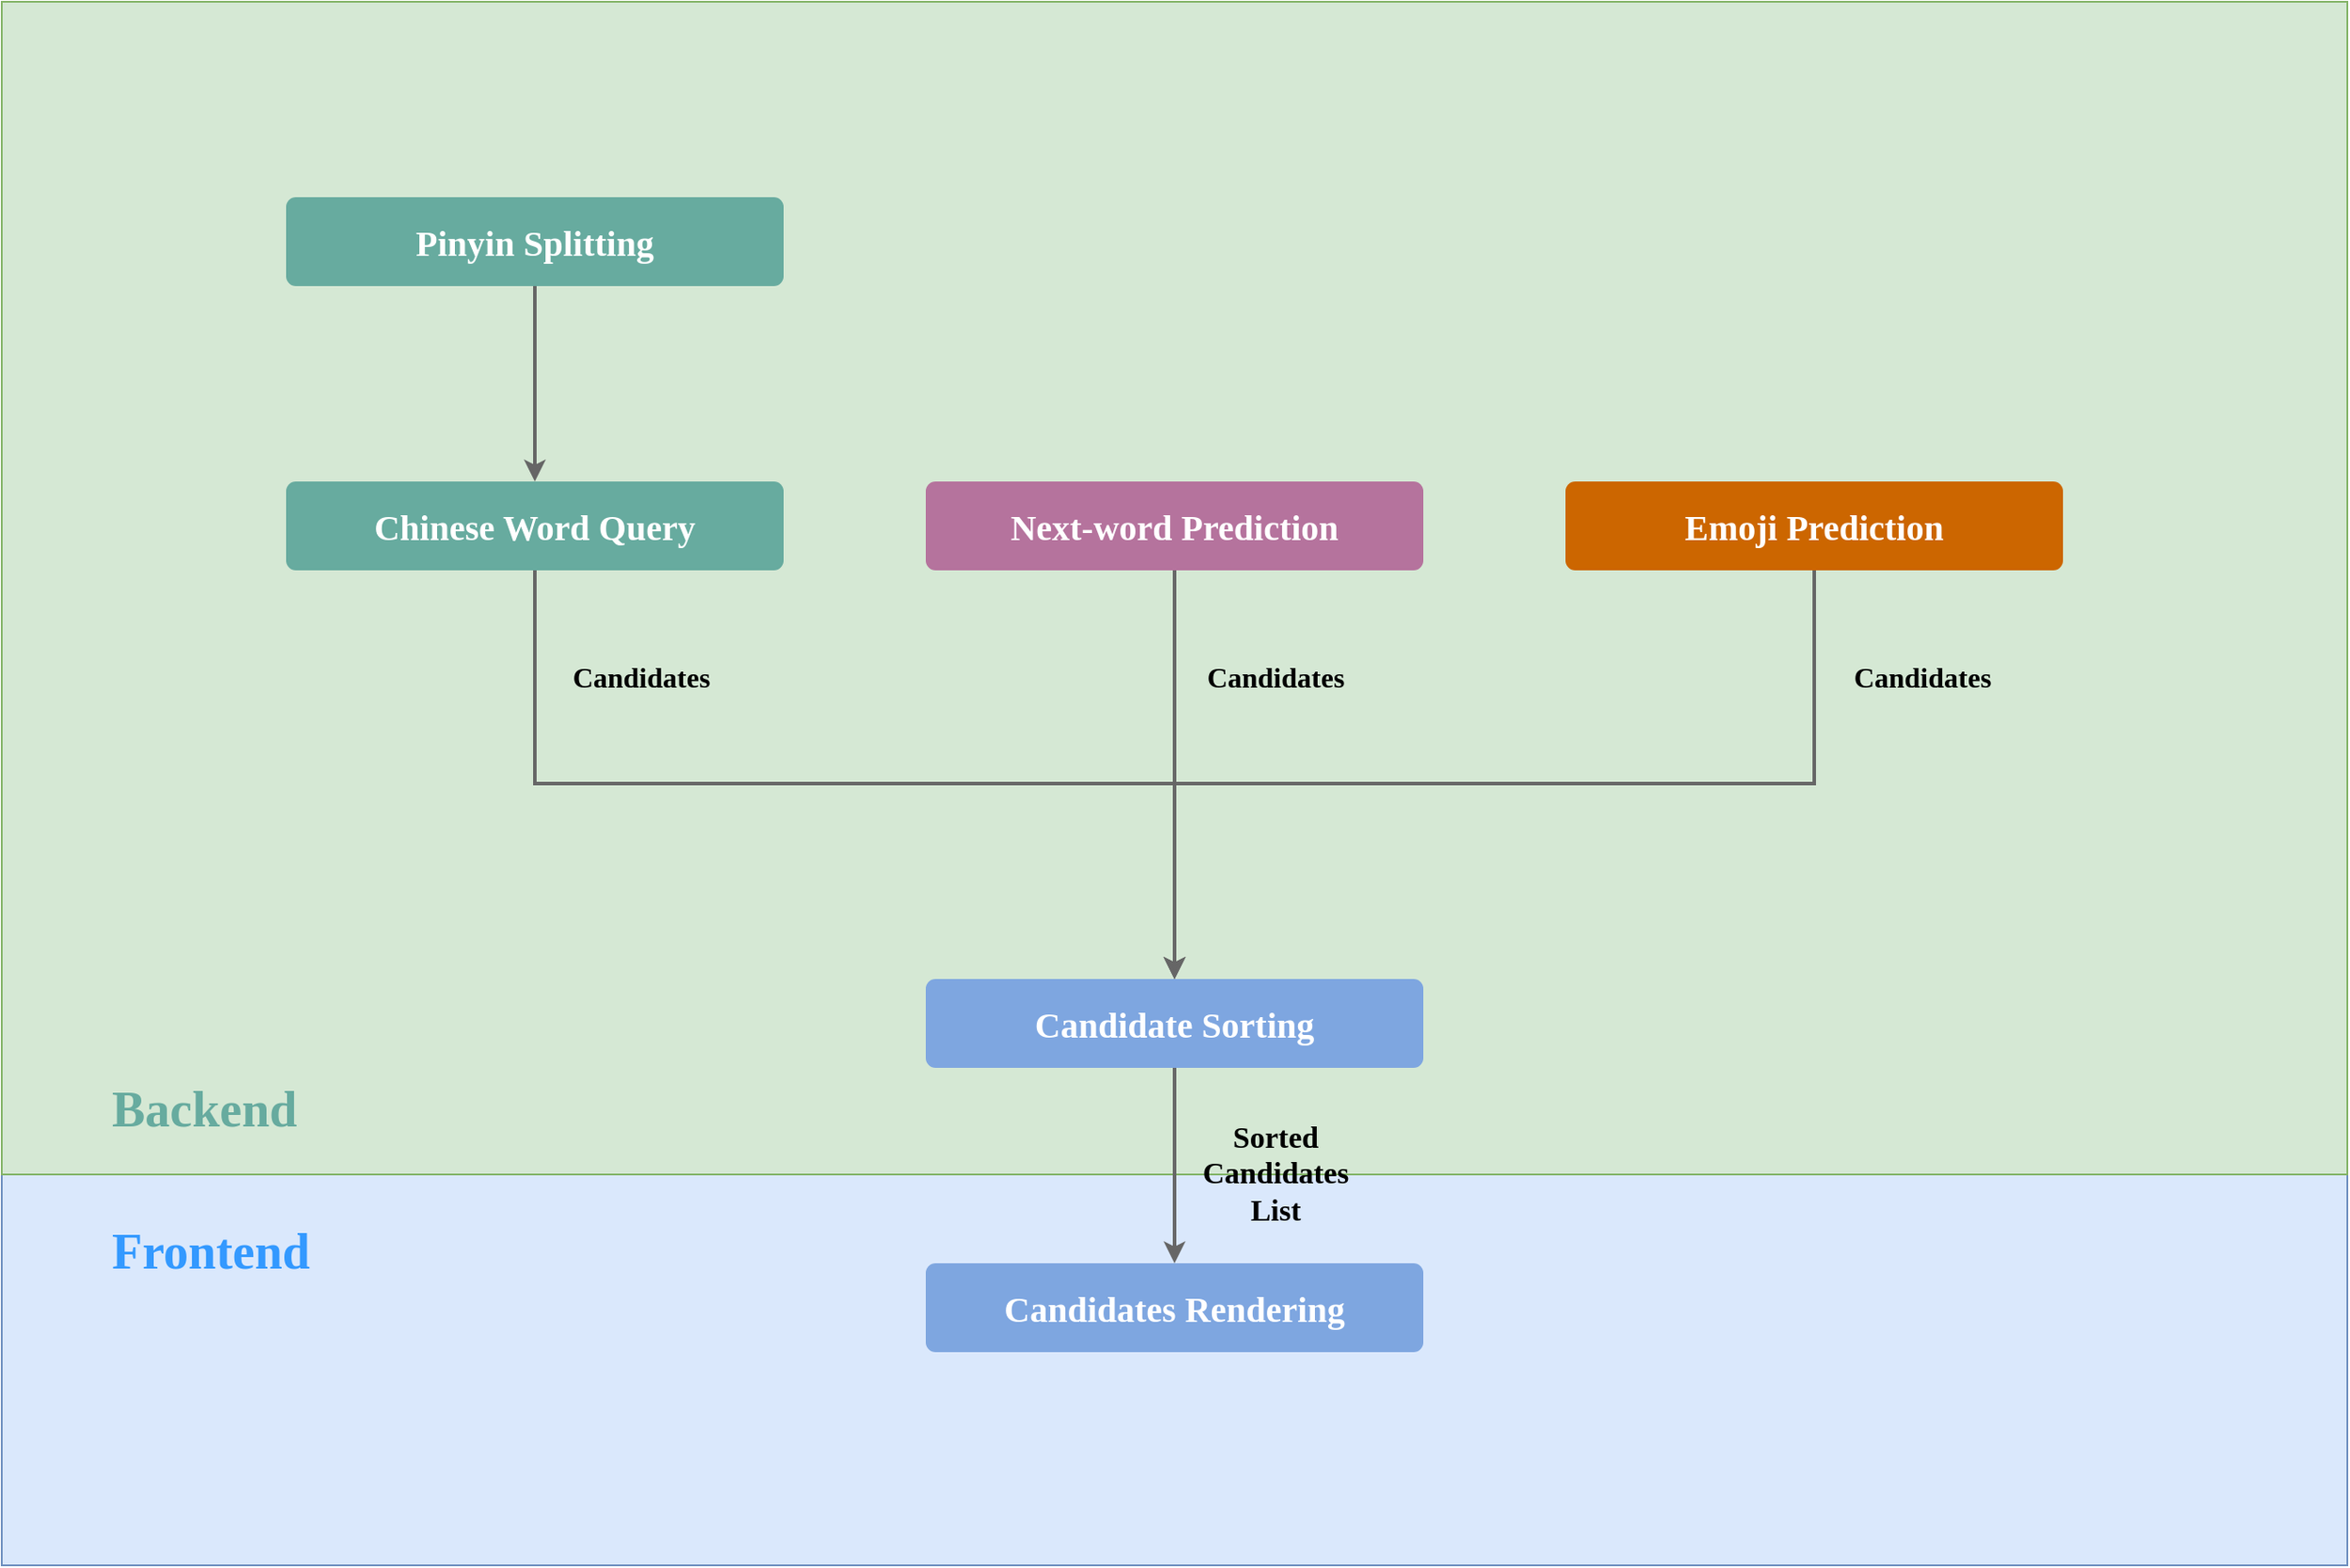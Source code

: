 <mxfile version="13.9.2" type="device"><diagram id="6bS6uuDPMgAYQb9vMcfw" name="Page-1"><mxGraphModel dx="2946" dy="1619" grid="1" gridSize="10" guides="1" tooltips="1" connect="1" arrows="1" fold="1" page="1" pageScale="1" pageWidth="827" pageHeight="1169" math="0" shadow="0"><root><mxCell id="0"/><mxCell id="1" parent="0"/><mxCell id="6582r6FCSazkuVkqLt2k-18" value="" style="rounded=0;whiteSpace=wrap;html=1;fillColor=#dae8fc;strokeColor=#6c8ebf;" parent="1" vertex="1"><mxGeometry x="160" y="740" width="1320" height="220" as="geometry"/></mxCell><mxCell id="6582r6FCSazkuVkqLt2k-17" value="" style="rounded=0;whiteSpace=wrap;html=1;fillColor=#d5e8d4;strokeColor=#82b366;" parent="1" vertex="1"><mxGeometry x="160" y="80" width="1320" height="660" as="geometry"/></mxCell><mxCell id="6582r6FCSazkuVkqLt2k-1" value="&lt;font style=&quot;font-size: 20px&quot; color=&quot;#ffffff&quot; data-font-src=&quot;https://fonts.googleapis.com/css?family=Montserrat&quot; face=&quot;Montserrat&quot;&gt;&lt;b&gt;Pinyin Splitting&lt;/b&gt;&lt;/font&gt;" style="rounded=1;whiteSpace=wrap;html=1;arcSize=11;strokeColor=none;fillColor=#67AB9F;" parent="1" vertex="1"><mxGeometry x="320" y="190" width="280" height="50" as="geometry"/></mxCell><mxCell id="6582r6FCSazkuVkqLt2k-2" value="&lt;font color=&quot;#ffffff&quot; data-font-src=&quot;https://fonts.googleapis.com/css?family=Montserrat&quot; face=&quot;Montserrat&quot;&gt;&lt;span style=&quot;font-size: 20px&quot;&gt;&lt;b&gt;Chinese Word Query&lt;/b&gt;&lt;/span&gt;&lt;/font&gt;" style="rounded=1;whiteSpace=wrap;html=1;arcSize=11;strokeColor=none;fillColor=#67AB9F;" parent="1" vertex="1"><mxGeometry x="320" y="350" width="280" height="50" as="geometry"/></mxCell><mxCell id="6582r6FCSazkuVkqLt2k-3" value="&lt;font color=&quot;#ffffff&quot; data-font-src=&quot;https://fonts.googleapis.com/css?family=Montserrat&quot; face=&quot;Montserrat&quot;&gt;&lt;span style=&quot;font-size: 20px&quot;&gt;&lt;b&gt;Next-word Prediction&lt;/b&gt;&lt;/span&gt;&lt;/font&gt;" style="rounded=1;whiteSpace=wrap;html=1;arcSize=11;strokeColor=none;fillColor=#B5739D;" parent="1" vertex="1"><mxGeometry x="680" y="350" width="280" height="50" as="geometry"/></mxCell><mxCell id="6582r6FCSazkuVkqLt2k-4" value="&lt;font color=&quot;#ffffff&quot; data-font-src=&quot;https://fonts.googleapis.com/css?family=Montserrat&quot; face=&quot;Montserrat&quot;&gt;&lt;span style=&quot;font-size: 20px&quot;&gt;&lt;b&gt;Emoji Prediction&lt;/b&gt;&lt;/span&gt;&lt;/font&gt;" style="rounded=1;whiteSpace=wrap;html=1;arcSize=11;strokeColor=none;fillColor=#CC6600;" parent="1" vertex="1"><mxGeometry x="1040" y="350" width="280" height="50" as="geometry"/></mxCell><mxCell id="6582r6FCSazkuVkqLt2k-5" value="&lt;font color=&quot;#ffffff&quot; data-font-src=&quot;https://fonts.googleapis.com/css?family=Montserrat&quot; face=&quot;Montserrat&quot;&gt;&lt;span style=&quot;font-size: 20px&quot;&gt;&lt;b&gt;Candidate Sorting&lt;/b&gt;&lt;/span&gt;&lt;/font&gt;" style="rounded=1;whiteSpace=wrap;html=1;arcSize=11;strokeColor=none;fillColor=#7EA6E0;" parent="1" vertex="1"><mxGeometry x="680" y="630" width="280" height="50" as="geometry"/></mxCell><mxCell id="6582r6FCSazkuVkqLt2k-6" value="" style="endArrow=classic;html=1;exitX=0.5;exitY=1;exitDx=0;exitDy=0;entryX=0.5;entryY=0;entryDx=0;entryDy=0;strokeWidth=2;strokeColor=#666666;" parent="1" source="6582r6FCSazkuVkqLt2k-1" target="6582r6FCSazkuVkqLt2k-2" edge="1"><mxGeometry width="50" height="50" relative="1" as="geometry"><mxPoint x="650" y="430" as="sourcePoint"/><mxPoint x="700" y="380" as="targetPoint"/></mxGeometry></mxCell><mxCell id="6582r6FCSazkuVkqLt2k-7" value="" style="endArrow=classic;html=1;exitX=0.5;exitY=1;exitDx=0;exitDy=0;entryX=0.5;entryY=0;entryDx=0;entryDy=0;jumpStyle=none;rounded=0;strokeWidth=2;strokeColor=#666666;" parent="1" source="6582r6FCSazkuVkqLt2k-2" target="6582r6FCSazkuVkqLt2k-5" edge="1"><mxGeometry width="50" height="50" relative="1" as="geometry"><mxPoint x="459.66" y="430.0" as="sourcePoint"/><mxPoint x="459.66" y="540.0" as="targetPoint"/><Array as="points"><mxPoint x="460" y="520"/><mxPoint x="820" y="520"/></Array></mxGeometry></mxCell><mxCell id="6582r6FCSazkuVkqLt2k-8" value="" style="endArrow=classic;html=1;exitX=0.5;exitY=1;exitDx=0;exitDy=0;entryX=0.5;entryY=0;entryDx=0;entryDy=0;rounded=0;strokeWidth=2;strokeColor=#666666;" parent="1" source="6582r6FCSazkuVkqLt2k-4" target="6582r6FCSazkuVkqLt2k-5" edge="1"><mxGeometry width="50" height="50" relative="1" as="geometry"><mxPoint x="470" y="420" as="sourcePoint"/><mxPoint x="830.0" y="610" as="targetPoint"/><Array as="points"><mxPoint x="1180" y="520"/><mxPoint x="820" y="520"/></Array></mxGeometry></mxCell><mxCell id="6582r6FCSazkuVkqLt2k-9" value="" style="endArrow=classic;html=1;exitX=0.5;exitY=1;exitDx=0;exitDy=0;entryX=0.5;entryY=0;entryDx=0;entryDy=0;strokeWidth=2;strokeColor=#666666;" parent="1" source="6582r6FCSazkuVkqLt2k-3" target="6582r6FCSazkuVkqLt2k-5" edge="1"><mxGeometry width="50" height="50" relative="1" as="geometry"><mxPoint x="800" y="440.0" as="sourcePoint"/><mxPoint x="800" y="550.0" as="targetPoint"/></mxGeometry></mxCell><mxCell id="6582r6FCSazkuVkqLt2k-10" value="&lt;font style=&quot;font-size: 16px&quot; data-font-src=&quot;https://fonts.googleapis.com/css?family=Montserrat&quot; face=&quot;Montserrat&quot;&gt;&lt;b&gt;Candidates&lt;/b&gt;&lt;/font&gt;" style="text;html=1;strokeColor=none;fillColor=none;align=center;verticalAlign=middle;whiteSpace=wrap;rounded=0;" parent="1" vertex="1"><mxGeometry x="470" y="450" width="100" height="20" as="geometry"/></mxCell><mxCell id="6582r6FCSazkuVkqLt2k-11" value="&lt;font style=&quot;font-size: 16px&quot; data-font-src=&quot;https://fonts.googleapis.com/css?family=Montserrat&quot; face=&quot;Montserrat&quot;&gt;&lt;b&gt;Candidates&lt;/b&gt;&lt;/font&gt;" style="text;html=1;strokeColor=none;fillColor=none;align=center;verticalAlign=middle;whiteSpace=wrap;rounded=0;" parent="1" vertex="1"><mxGeometry x="827" y="450" width="100" height="20" as="geometry"/></mxCell><mxCell id="6582r6FCSazkuVkqLt2k-12" value="&lt;font style=&quot;font-size: 16px&quot; data-font-src=&quot;https://fonts.googleapis.com/css?family=Montserrat&quot; face=&quot;Montserrat&quot;&gt;&lt;b&gt;Candidates&lt;/b&gt;&lt;/font&gt;" style="text;html=1;strokeColor=none;fillColor=none;align=center;verticalAlign=middle;whiteSpace=wrap;rounded=0;" parent="1" vertex="1"><mxGeometry x="1191" y="450" width="100" height="20" as="geometry"/></mxCell><mxCell id="6582r6FCSazkuVkqLt2k-13" value="&lt;font color=&quot;#ffffff&quot; data-font-src=&quot;https://fonts.googleapis.com/css?family=Montserrat&quot; face=&quot;Montserrat&quot;&gt;&lt;span style=&quot;font-size: 20px&quot;&gt;&lt;b&gt;Candidates Rendering&lt;/b&gt;&lt;/span&gt;&lt;/font&gt;" style="rounded=1;whiteSpace=wrap;html=1;arcSize=11;strokeColor=none;fillColor=#7EA6E0;" parent="1" vertex="1"><mxGeometry x="680" y="790" width="280" height="50" as="geometry"/></mxCell><mxCell id="6582r6FCSazkuVkqLt2k-14" value="" style="endArrow=classic;html=1;exitX=0.5;exitY=1;exitDx=0;exitDy=0;entryX=0.5;entryY=0;entryDx=0;entryDy=0;strokeWidth=2;strokeColor=#666666;" parent="1" source="6582r6FCSazkuVkqLt2k-5" target="6582r6FCSazkuVkqLt2k-13" edge="1"><mxGeometry width="50" height="50" relative="1" as="geometry"><mxPoint x="530" y="630" as="sourcePoint"/><mxPoint x="530" y="740" as="targetPoint"/></mxGeometry></mxCell><mxCell id="6582r6FCSazkuVkqLt2k-15" value="&lt;font style=&quot;font-size: 17px&quot; data-font-src=&quot;https://fonts.googleapis.com/css?family=Montserrat&quot; face=&quot;Montserrat&quot;&gt;&lt;b&gt;Sorted Candidates List&lt;/b&gt;&lt;/font&gt;" style="text;html=1;strokeColor=none;fillColor=none;align=center;verticalAlign=middle;whiteSpace=wrap;rounded=0;" parent="1" vertex="1"><mxGeometry x="827" y="730" width="100" height="20" as="geometry"/></mxCell><mxCell id="6582r6FCSazkuVkqLt2k-19" value="&lt;font size=&quot;1&quot; color=&quot;#67ab9f&quot; data-font-src=&quot;https://fonts.googleapis.com/css?family=Montserrat&quot; face=&quot;Montserrat&quot;&gt;&lt;span style=&quot;font-size: 28px&quot;&gt;&lt;b&gt;Backend&lt;/b&gt;&lt;/span&gt;&lt;/font&gt;" style="text;html=1;strokeColor=none;fillColor=none;align=left;verticalAlign=middle;whiteSpace=wrap;rounded=0;" parent="1" vertex="1"><mxGeometry x="220" y="680" width="160" height="45" as="geometry"/></mxCell><mxCell id="6582r6FCSazkuVkqLt2k-21" value="&lt;font size=&quot;1&quot; color=&quot;#3399ff&quot; data-font-src=&quot;https://fonts.googleapis.com/css?family=Montserrat&quot; face=&quot;Montserrat&quot;&gt;&lt;span style=&quot;font-size: 28px&quot;&gt;&lt;b&gt;Frontend&lt;/b&gt;&lt;/span&gt;&lt;/font&gt;" style="text;html=1;strokeColor=none;fillColor=none;align=left;verticalAlign=middle;whiteSpace=wrap;rounded=0;" parent="1" vertex="1"><mxGeometry x="220" y="760" width="160" height="45" as="geometry"/></mxCell></root></mxGraphModel></diagram></mxfile>